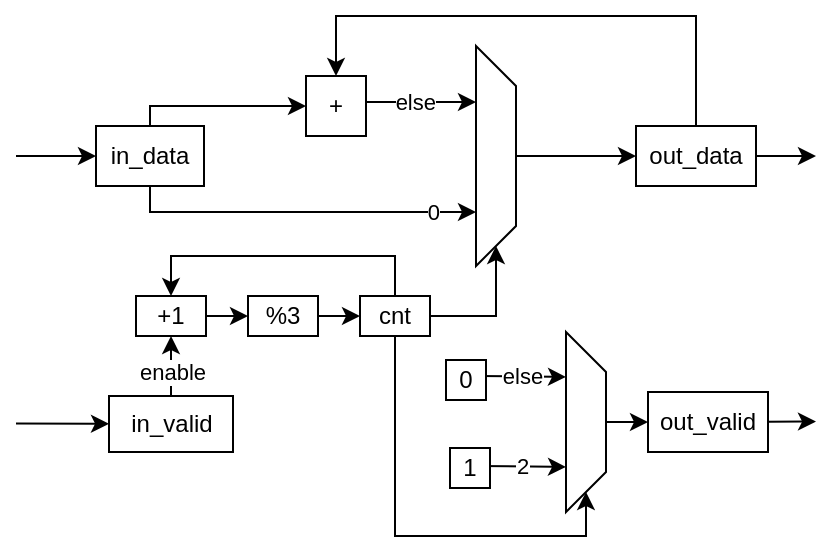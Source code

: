 <mxfile version="16.5.1" type="device"><diagram id="UVnQ182r1XjlSIPiNQIW" name="Page-1"><mxGraphModel dx="447" dy="308" grid="1" gridSize="10" guides="1" tooltips="1" connect="1" arrows="1" fold="1" page="1" pageScale="1" pageWidth="827" pageHeight="1169" math="0" shadow="0"><root><mxCell id="0"/><mxCell id="1" parent="0"/><mxCell id="n1XxXthMYEI8IDtPq2T3-2" value="in_data" style="rounded=0;whiteSpace=wrap;html=1;" parent="1" vertex="1"><mxGeometry x="360" y="275" width="54" height="30" as="geometry"/></mxCell><mxCell id="n1XxXthMYEI8IDtPq2T3-3" value="+" style="whiteSpace=wrap;html=1;aspect=fixed;" parent="1" vertex="1"><mxGeometry x="465" y="250" width="30" height="30" as="geometry"/></mxCell><mxCell id="n1XxXthMYEI8IDtPq2T3-4" value="" style="shape=trapezoid;perimeter=trapezoidPerimeter;whiteSpace=wrap;html=1;fixedSize=1;rotation=90;" parent="1" vertex="1"><mxGeometry x="505" y="280" width="110" height="20" as="geometry"/></mxCell><mxCell id="n1XxXthMYEI8IDtPq2T3-5" value="" style="endArrow=classic;html=1;rounded=0;edgeStyle=elbowEdgeStyle;elbow=vertical;" parent="1" source="n1XxXthMYEI8IDtPq2T3-2" target="n1XxXthMYEI8IDtPq2T3-3" edge="1"><mxGeometry width="50" height="50" relative="1" as="geometry"><mxPoint x="520" y="300" as="sourcePoint"/><mxPoint x="460" y="240" as="targetPoint"/><Array as="points"><mxPoint x="430" y="265"/></Array></mxGeometry></mxCell><mxCell id="n1XxXthMYEI8IDtPq2T3-6" value="else" style="endArrow=classic;html=1;rounded=0;entryX=0.25;entryY=1;entryDx=0;entryDy=0;align=right;edgeStyle=elbowEdgeStyle;elbow=vertical;" parent="1" source="n1XxXthMYEI8IDtPq2T3-3" target="n1XxXthMYEI8IDtPq2T3-4" edge="1"><mxGeometry x="0.273" width="50" height="50" relative="1" as="geometry"><mxPoint x="480" y="370" as="sourcePoint"/><mxPoint x="570" y="250" as="targetPoint"/><Array as="points"><mxPoint x="510" y="263"/></Array><mxPoint as="offset"/></mxGeometry></mxCell><mxCell id="n1XxXthMYEI8IDtPq2T3-7" value="0" style="endArrow=classic;html=1;rounded=0;entryX=0.75;entryY=1;entryDx=0;entryDy=0;edgeStyle=elbowEdgeStyle;elbow=vertical;align=right;" parent="1" source="n1XxXthMYEI8IDtPq2T3-2" target="n1XxXthMYEI8IDtPq2T3-4" edge="1"><mxGeometry x="0.801" width="50" height="50" relative="1" as="geometry"><mxPoint x="480" y="260" as="sourcePoint"/><mxPoint x="530" y="210" as="targetPoint"/><Array as="points"><mxPoint x="480" y="318"/><mxPoint x="500" y="315"/></Array><mxPoint as="offset"/></mxGeometry></mxCell><mxCell id="n1XxXthMYEI8IDtPq2T3-8" value="" style="endArrow=classic;html=1;rounded=0;elbow=vertical;entryX=1;entryY=0.5;entryDx=0;entryDy=0;edgeStyle=elbowEdgeStyle;" parent="1" source="n1XxXthMYEI8IDtPq2T3-22" target="n1XxXthMYEI8IDtPq2T3-4" edge="1"><mxGeometry width="50" height="50" relative="1" as="geometry"><mxPoint x="560" y="380" as="sourcePoint"/><mxPoint x="530" y="210" as="targetPoint"/><Array as="points"><mxPoint x="550" y="370"/></Array></mxGeometry></mxCell><mxCell id="n1XxXthMYEI8IDtPq2T3-9" value="" style="endArrow=classic;html=1;rounded=0;elbow=vertical;exitX=0.5;exitY=0;exitDx=0;exitDy=0;" parent="1" source="n1XxXthMYEI8IDtPq2T3-4" target="n1XxXthMYEI8IDtPq2T3-10" edge="1"><mxGeometry width="50" height="50" relative="1" as="geometry"><mxPoint x="520" y="300" as="sourcePoint"/><mxPoint x="630" y="285" as="targetPoint"/></mxGeometry></mxCell><mxCell id="n1XxXthMYEI8IDtPq2T3-10" value="out_data" style="rounded=0;whiteSpace=wrap;html=1;" parent="1" vertex="1"><mxGeometry x="630" y="275" width="60" height="30" as="geometry"/></mxCell><mxCell id="n1XxXthMYEI8IDtPq2T3-11" value="" style="endArrow=classic;html=1;rounded=0;elbow=vertical;edgeStyle=elbowEdgeStyle;" parent="1" source="n1XxXthMYEI8IDtPq2T3-10" target="n1XxXthMYEI8IDtPq2T3-3" edge="1"><mxGeometry width="50" height="50" relative="1" as="geometry"><mxPoint x="520" y="300" as="sourcePoint"/><mxPoint x="570" y="250" as="targetPoint"/><Array as="points"><mxPoint x="590" y="220"/><mxPoint x="580" y="230"/><mxPoint x="570" y="210"/></Array></mxGeometry></mxCell><mxCell id="n1XxXthMYEI8IDtPq2T3-12" value="" style="endArrow=classic;html=1;rounded=0;elbow=vertical;" parent="1" target="n1XxXthMYEI8IDtPq2T3-2" edge="1"><mxGeometry width="50" height="50" relative="1" as="geometry"><mxPoint x="320" y="290" as="sourcePoint"/><mxPoint x="560" y="250" as="targetPoint"/></mxGeometry></mxCell><mxCell id="n1XxXthMYEI8IDtPq2T3-14" value="" style="endArrow=classic;html=1;rounded=0;elbow=vertical;" parent="1" source="n1XxXthMYEI8IDtPq2T3-10" edge="1"><mxGeometry width="50" height="50" relative="1" as="geometry"><mxPoint x="330" y="265" as="sourcePoint"/><mxPoint x="720" y="290" as="targetPoint"/></mxGeometry></mxCell><mxCell id="n1XxXthMYEI8IDtPq2T3-15" value="" style="shape=trapezoid;perimeter=trapezoidPerimeter;whiteSpace=wrap;html=1;fixedSize=1;rotation=90;" parent="1" vertex="1"><mxGeometry x="560" y="413" width="90" height="20" as="geometry"/></mxCell><mxCell id="n1XxXthMYEI8IDtPq2T3-16" value="2" style="endArrow=classic;html=1;rounded=0;elbow=vertical;entryX=0.75;entryY=1;entryDx=0;entryDy=0;" parent="1" target="n1XxXthMYEI8IDtPq2T3-15" edge="1"><mxGeometry width="50" height="50" relative="1" as="geometry"><mxPoint x="551" y="445" as="sourcePoint"/><mxPoint x="511" y="313" as="targetPoint"/></mxGeometry></mxCell><mxCell id="n1XxXthMYEI8IDtPq2T3-17" value="else" style="endArrow=classic;html=1;rounded=0;elbow=vertical;entryX=0.25;entryY=1;entryDx=0;entryDy=0;" parent="1" target="n1XxXthMYEI8IDtPq2T3-15" edge="1"><mxGeometry width="50" height="50" relative="1" as="geometry"><mxPoint x="551" y="400" as="sourcePoint"/><mxPoint x="586" y="403.5" as="targetPoint"/></mxGeometry></mxCell><mxCell id="n1XxXthMYEI8IDtPq2T3-18" value="out_valid" style="rounded=0;whiteSpace=wrap;html=1;" parent="1" vertex="1"><mxGeometry x="636" y="408" width="60" height="30" as="geometry"/></mxCell><mxCell id="n1XxXthMYEI8IDtPq2T3-19" value="" style="endArrow=classic;html=1;rounded=0;elbow=vertical;exitX=0.5;exitY=0;exitDx=0;exitDy=0;" parent="1" source="n1XxXthMYEI8IDtPq2T3-15" target="n1XxXthMYEI8IDtPq2T3-18" edge="1"><mxGeometry width="50" height="50" relative="1" as="geometry"><mxPoint x="471" y="373" as="sourcePoint"/><mxPoint x="521" y="323" as="targetPoint"/></mxGeometry></mxCell><mxCell id="n1XxXthMYEI8IDtPq2T3-20" value="" style="endArrow=classic;html=1;rounded=0;elbow=vertical;" parent="1" source="n1XxXthMYEI8IDtPq2T3-18" edge="1"><mxGeometry width="50" height="50" relative="1" as="geometry"><mxPoint x="700" y="430" as="sourcePoint"/><mxPoint x="720" y="422.76" as="targetPoint"/></mxGeometry></mxCell><mxCell id="n1XxXthMYEI8IDtPq2T3-21" value="%3" style="rounded=0;whiteSpace=wrap;html=1;" parent="1" vertex="1"><mxGeometry x="436" y="360" width="35" height="20" as="geometry"/></mxCell><mxCell id="n1XxXthMYEI8IDtPq2T3-22" value="cnt" style="rounded=0;whiteSpace=wrap;html=1;" parent="1" vertex="1"><mxGeometry x="492" y="360" width="35" height="20" as="geometry"/></mxCell><mxCell id="n1XxXthMYEI8IDtPq2T3-23" value="" style="endArrow=classic;html=1;rounded=0;elbow=vertical;" parent="1" source="n1XxXthMYEI8IDtPq2T3-21" target="n1XxXthMYEI8IDtPq2T3-22" edge="1"><mxGeometry width="50" height="50" relative="1" as="geometry"><mxPoint x="400" y="320" as="sourcePoint"/><mxPoint x="450" y="270" as="targetPoint"/></mxGeometry></mxCell><mxCell id="n1XxXthMYEI8IDtPq2T3-25" value="+1" style="rounded=0;whiteSpace=wrap;html=1;" parent="1" vertex="1"><mxGeometry x="380" y="360" width="35" height="20" as="geometry"/></mxCell><mxCell id="n1XxXthMYEI8IDtPq2T3-26" value="" style="endArrow=classic;html=1;rounded=0;elbow=vertical;" parent="1" source="n1XxXthMYEI8IDtPq2T3-25" target="n1XxXthMYEI8IDtPq2T3-21" edge="1"><mxGeometry width="50" height="50" relative="1" as="geometry"><mxPoint x="487" y="380" as="sourcePoint"/><mxPoint x="510" y="380" as="targetPoint"/></mxGeometry></mxCell><mxCell id="n1XxXthMYEI8IDtPq2T3-27" value="" style="endArrow=classic;html=1;rounded=0;edgeStyle=elbowEdgeStyle;" parent="1" source="n1XxXthMYEI8IDtPq2T3-22" target="n1XxXthMYEI8IDtPq2T3-25" edge="1"><mxGeometry width="50" height="50" relative="1" as="geometry"><mxPoint x="400" y="320" as="sourcePoint"/><mxPoint x="450" y="270" as="targetPoint"/><Array as="points"><mxPoint x="440" y="340"/><mxPoint x="430" y="330"/><mxPoint x="360" y="370"/><mxPoint x="450" y="340"/></Array></mxGeometry></mxCell><mxCell id="n1XxXthMYEI8IDtPq2T3-28" value="enable" style="endArrow=classic;html=1;rounded=0;edgeStyle=elbowEdgeStyle;" parent="1" source="n1XxXthMYEI8IDtPq2T3-33" target="n1XxXthMYEI8IDtPq2T3-25" edge="1"><mxGeometry x="-0.179" width="50" height="50" relative="1" as="geometry"><mxPoint x="320" y="400" as="sourcePoint"/><mxPoint x="390" y="400" as="targetPoint"/><mxPoint as="offset"/></mxGeometry></mxCell><mxCell id="n1XxXthMYEI8IDtPq2T3-30" value="0" style="whiteSpace=wrap;html=1;aspect=fixed;" parent="1" vertex="1"><mxGeometry x="535" y="392" width="20" height="20" as="geometry"/></mxCell><mxCell id="n1XxXthMYEI8IDtPq2T3-31" value="1" style="whiteSpace=wrap;html=1;aspect=fixed;" parent="1" vertex="1"><mxGeometry x="537" y="436" width="20" height="20" as="geometry"/></mxCell><mxCell id="n1XxXthMYEI8IDtPq2T3-32" value="" style="endArrow=classic;html=1;rounded=0;elbow=vertical;entryX=1;entryY=0.5;entryDx=0;entryDy=0;edgeStyle=elbowEdgeStyle;" parent="1" source="n1XxXthMYEI8IDtPq2T3-22" target="n1XxXthMYEI8IDtPq2T3-15" edge="1"><mxGeometry width="50" height="50" relative="1" as="geometry"><mxPoint x="510" y="380" as="sourcePoint"/><mxPoint x="560" y="330" as="targetPoint"/><Array as="points"><mxPoint x="570" y="480"/></Array></mxGeometry></mxCell><mxCell id="n1XxXthMYEI8IDtPq2T3-33" value="in_valid" style="rounded=0;whiteSpace=wrap;html=1;" parent="1" vertex="1"><mxGeometry x="366.5" y="410" width="62" height="28" as="geometry"/></mxCell><mxCell id="n1XxXthMYEI8IDtPq2T3-34" value="" style="endArrow=classic;html=1;rounded=0;elbow=vertical;" parent="1" target="n1XxXthMYEI8IDtPq2T3-33" edge="1"><mxGeometry width="50" height="50" relative="1" as="geometry"><mxPoint x="320" y="423.71" as="sourcePoint"/><mxPoint x="360" y="423.71" as="targetPoint"/></mxGeometry></mxCell></root></mxGraphModel></diagram></mxfile>